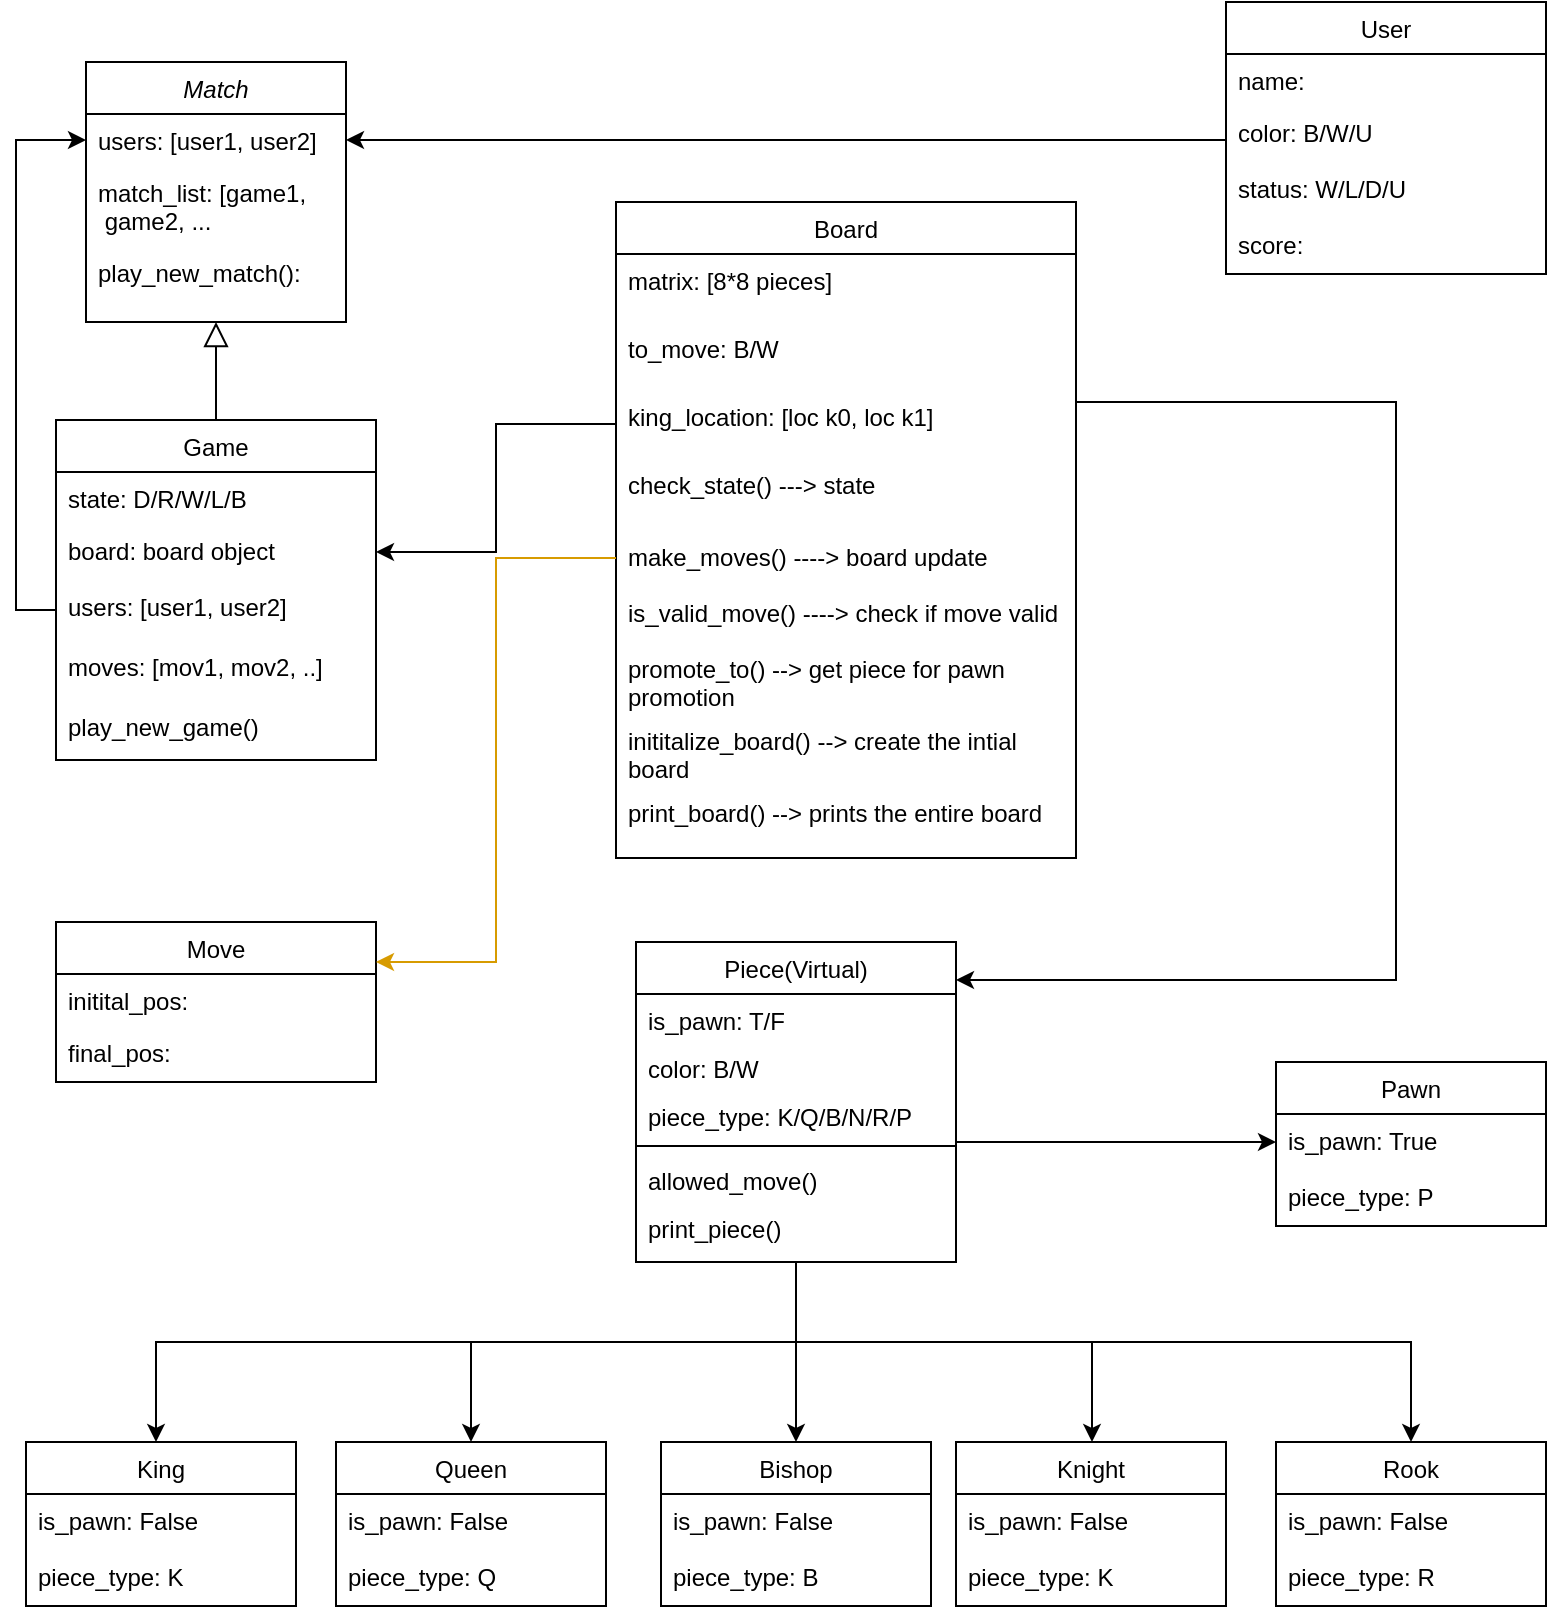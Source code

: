 <mxfile>
    <diagram id="C5RBs43oDa-KdzZeNtuy" name="Page-1">
        <mxGraphModel dx="650" dy="1816" grid="1" gridSize="10" guides="1" tooltips="1" connect="1" arrows="1" fold="1" page="1" pageScale="1" pageWidth="827" pageHeight="1169" math="0" shadow="0">
            <root>
                <mxCell id="WIyWlLk6GJQsqaUBKTNV-0"/>
                <mxCell id="WIyWlLk6GJQsqaUBKTNV-1" parent="WIyWlLk6GJQsqaUBKTNV-0"/>
                <mxCell id="zkfFHV4jXpPFQw0GAbJ--0" value="Match" style="swimlane;fontStyle=2;align=center;verticalAlign=top;childLayout=stackLayout;horizontal=1;startSize=26;horizontalStack=0;resizeParent=1;resizeLast=0;collapsible=1;marginBottom=0;rounded=0;shadow=0;strokeWidth=1;movable=1;resizable=1;rotatable=1;deletable=1;editable=1;locked=0;connectable=1;" parent="WIyWlLk6GJQsqaUBKTNV-1" vertex="1">
                    <mxGeometry x="45" y="-90" width="130" height="130" as="geometry">
                        <mxRectangle x="230" y="140" width="160" height="26" as="alternateBounds"/>
                    </mxGeometry>
                </mxCell>
                <mxCell id="zkfFHV4jXpPFQw0GAbJ--1" value="users: [user1, user2]" style="text;align=left;verticalAlign=top;spacingLeft=4;spacingRight=4;overflow=hidden;rotatable=0;points=[[0,0.5],[1,0.5]];portConstraint=eastwest;" parent="zkfFHV4jXpPFQw0GAbJ--0" vertex="1">
                    <mxGeometry y="26" width="130" height="26" as="geometry"/>
                </mxCell>
                <mxCell id="-LxhpRvGO5PDX3CScZYC-8" value="match_list: [game1,&#10; game2, ..." style="text;align=left;verticalAlign=top;spacingLeft=4;spacingRight=4;overflow=hidden;rotatable=0;points=[[0,0.5],[1,0.5]];portConstraint=eastwest;rounded=0;shadow=0;html=0;" parent="zkfFHV4jXpPFQw0GAbJ--0" vertex="1">
                    <mxGeometry y="52" width="130" height="40" as="geometry"/>
                </mxCell>
                <mxCell id="-LxhpRvGO5PDX3CScZYC-79" value="play_new_match():" style="text;align=left;verticalAlign=top;spacingLeft=4;spacingRight=4;overflow=hidden;rotatable=0;points=[[0,0.5],[1,0.5]];portConstraint=eastwest;rounded=0;shadow=0;html=0;" parent="zkfFHV4jXpPFQw0GAbJ--0" vertex="1">
                    <mxGeometry y="92" width="130" height="30" as="geometry"/>
                </mxCell>
                <mxCell id="zkfFHV4jXpPFQw0GAbJ--6" value="Game" style="swimlane;fontStyle=0;align=center;verticalAlign=top;childLayout=stackLayout;horizontal=1;startSize=26;horizontalStack=0;resizeParent=1;resizeLast=0;collapsible=1;marginBottom=0;rounded=0;shadow=0;strokeWidth=1;" parent="WIyWlLk6GJQsqaUBKTNV-1" vertex="1">
                    <mxGeometry x="30" y="89" width="160" height="170" as="geometry">
                        <mxRectangle x="130" y="380" width="160" height="26" as="alternateBounds"/>
                    </mxGeometry>
                </mxCell>
                <mxCell id="zkfFHV4jXpPFQw0GAbJ--7" value="state: D/R/W/L/B" style="text;align=left;verticalAlign=top;spacingLeft=4;spacingRight=4;overflow=hidden;rotatable=0;points=[[0,0.5],[1,0.5]];portConstraint=eastwest;" parent="zkfFHV4jXpPFQw0GAbJ--6" vertex="1">
                    <mxGeometry y="26" width="160" height="26" as="geometry"/>
                </mxCell>
                <mxCell id="zkfFHV4jXpPFQw0GAbJ--8" value="board: board object" style="text;align=left;verticalAlign=top;spacingLeft=4;spacingRight=4;overflow=hidden;rotatable=0;points=[[0,0.5],[1,0.5]];portConstraint=eastwest;rounded=0;shadow=0;html=0;" parent="zkfFHV4jXpPFQw0GAbJ--6" vertex="1">
                    <mxGeometry y="52" width="160" height="28" as="geometry"/>
                </mxCell>
                <mxCell id="-LxhpRvGO5PDX3CScZYC-65" value="users: [user1, user2]" style="text;align=left;verticalAlign=top;spacingLeft=4;spacingRight=4;overflow=hidden;rotatable=0;points=[[0,0.5],[1,0.5]];portConstraint=eastwest;rounded=0;shadow=0;html=0;" parent="zkfFHV4jXpPFQw0GAbJ--6" vertex="1">
                    <mxGeometry y="80" width="160" height="30" as="geometry"/>
                </mxCell>
                <mxCell id="-LxhpRvGO5PDX3CScZYC-75" value="moves: [mov1, mov2, ..]" style="text;align=left;verticalAlign=top;spacingLeft=4;spacingRight=4;overflow=hidden;rotatable=0;points=[[0,0.5],[1,0.5]];portConstraint=eastwest;rounded=0;shadow=0;html=0;" parent="zkfFHV4jXpPFQw0GAbJ--6" vertex="1">
                    <mxGeometry y="110" width="160" height="30" as="geometry"/>
                </mxCell>
                <mxCell id="-LxhpRvGO5PDX3CScZYC-77" value="play_new_game()" style="text;align=left;verticalAlign=top;spacingLeft=4;spacingRight=4;overflow=hidden;rotatable=0;points=[[0,0.5],[1,0.5]];portConstraint=eastwest;rounded=0;shadow=0;html=0;" parent="zkfFHV4jXpPFQw0GAbJ--6" vertex="1">
                    <mxGeometry y="140" width="160" height="30" as="geometry"/>
                </mxCell>
                <mxCell id="zkfFHV4jXpPFQw0GAbJ--12" value="" style="endArrow=block;endSize=10;endFill=0;shadow=0;strokeWidth=1;rounded=0;curved=0;edgeStyle=elbowEdgeStyle;elbow=vertical;" parent="WIyWlLk6GJQsqaUBKTNV-1" source="zkfFHV4jXpPFQw0GAbJ--6" target="zkfFHV4jXpPFQw0GAbJ--0" edge="1">
                    <mxGeometry width="160" relative="1" as="geometry">
                        <mxPoint x="25" y="193" as="sourcePoint"/>
                        <mxPoint x="25" y="193" as="targetPoint"/>
                    </mxGeometry>
                </mxCell>
                <mxCell id="-LxhpRvGO5PDX3CScZYC-31" style="edgeStyle=orthogonalEdgeStyle;rounded=0;orthogonalLoop=1;jettySize=auto;html=1;" parent="WIyWlLk6GJQsqaUBKTNV-1" source="zkfFHV4jXpPFQw0GAbJ--13" edge="1">
                    <mxGeometry relative="1" as="geometry">
                        <mxPoint x="80" y="600" as="targetPoint"/>
                        <Array as="points">
                            <mxPoint x="400" y="550"/>
                            <mxPoint x="80" y="550"/>
                        </Array>
                    </mxGeometry>
                </mxCell>
                <mxCell id="-LxhpRvGO5PDX3CScZYC-43" style="edgeStyle=orthogonalEdgeStyle;rounded=0;orthogonalLoop=1;jettySize=auto;html=1;exitX=0.5;exitY=1;exitDx=0;exitDy=0;entryX=0.5;entryY=0;entryDx=0;entryDy=0;" parent="WIyWlLk6GJQsqaUBKTNV-1" source="zkfFHV4jXpPFQw0GAbJ--13" target="-LxhpRvGO5PDX3CScZYC-40" edge="1">
                    <mxGeometry relative="1" as="geometry">
                        <Array as="points">
                            <mxPoint x="400" y="550"/>
                            <mxPoint x="237" y="550"/>
                        </Array>
                    </mxGeometry>
                </mxCell>
                <mxCell id="-LxhpRvGO5PDX3CScZYC-49" style="edgeStyle=orthogonalEdgeStyle;rounded=0;orthogonalLoop=1;jettySize=auto;html=1;entryX=0.5;entryY=0;entryDx=0;entryDy=0;" parent="WIyWlLk6GJQsqaUBKTNV-1" source="zkfFHV4jXpPFQw0GAbJ--13" target="-LxhpRvGO5PDX3CScZYC-46" edge="1">
                    <mxGeometry relative="1" as="geometry"/>
                </mxCell>
                <mxCell id="-LxhpRvGO5PDX3CScZYC-53" style="edgeStyle=orthogonalEdgeStyle;rounded=0;orthogonalLoop=1;jettySize=auto;html=1;" parent="WIyWlLk6GJQsqaUBKTNV-1" source="zkfFHV4jXpPFQw0GAbJ--13" target="-LxhpRvGO5PDX3CScZYC-50" edge="1">
                    <mxGeometry relative="1" as="geometry">
                        <Array as="points">
                            <mxPoint x="400" y="550"/>
                            <mxPoint x="548" y="550"/>
                        </Array>
                    </mxGeometry>
                </mxCell>
                <mxCell id="-LxhpRvGO5PDX3CScZYC-57" style="edgeStyle=orthogonalEdgeStyle;rounded=0;orthogonalLoop=1;jettySize=auto;html=1;entryX=0.5;entryY=0;entryDx=0;entryDy=0;" parent="WIyWlLk6GJQsqaUBKTNV-1" source="zkfFHV4jXpPFQw0GAbJ--13" target="-LxhpRvGO5PDX3CScZYC-54" edge="1">
                    <mxGeometry relative="1" as="geometry">
                        <Array as="points">
                            <mxPoint x="400" y="550"/>
                            <mxPoint x="707" y="550"/>
                        </Array>
                    </mxGeometry>
                </mxCell>
                <mxCell id="zkfFHV4jXpPFQw0GAbJ--13" value="Piece(Virtual)" style="swimlane;fontStyle=0;align=center;verticalAlign=top;childLayout=stackLayout;horizontal=1;startSize=26;horizontalStack=0;resizeParent=1;resizeLast=0;collapsible=1;marginBottom=0;rounded=0;shadow=0;strokeWidth=1;" parent="WIyWlLk6GJQsqaUBKTNV-1" vertex="1">
                    <mxGeometry x="320" y="350" width="160" height="160" as="geometry">
                        <mxRectangle x="340" y="380" width="170" height="26" as="alternateBounds"/>
                    </mxGeometry>
                </mxCell>
                <mxCell id="zkfFHV4jXpPFQw0GAbJ--14" value="is_pawn: T/F" style="text;align=left;verticalAlign=top;spacingLeft=4;spacingRight=4;overflow=hidden;rotatable=0;points=[[0,0.5],[1,0.5]];portConstraint=eastwest;" parent="zkfFHV4jXpPFQw0GAbJ--13" vertex="1">
                    <mxGeometry y="26" width="160" height="24" as="geometry"/>
                </mxCell>
                <mxCell id="-LxhpRvGO5PDX3CScZYC-27" value="color: B/W" style="text;align=left;verticalAlign=top;spacingLeft=4;spacingRight=4;overflow=hidden;rotatable=0;points=[[0,0.5],[1,0.5]];portConstraint=eastwest;" parent="zkfFHV4jXpPFQw0GAbJ--13" vertex="1">
                    <mxGeometry y="50" width="160" height="24" as="geometry"/>
                </mxCell>
                <mxCell id="-LxhpRvGO5PDX3CScZYC-30" value="piece_type: K/Q/B/N/R/P" style="text;align=left;verticalAlign=top;spacingLeft=4;spacingRight=4;overflow=hidden;rotatable=0;points=[[0,0.5],[1,0.5]];portConstraint=eastwest;" parent="zkfFHV4jXpPFQw0GAbJ--13" vertex="1">
                    <mxGeometry y="74" width="160" height="24" as="geometry"/>
                </mxCell>
                <mxCell id="zkfFHV4jXpPFQw0GAbJ--15" value="" style="line;html=1;strokeWidth=1;align=left;verticalAlign=middle;spacingTop=-1;spacingLeft=3;spacingRight=3;rotatable=0;labelPosition=right;points=[];portConstraint=eastwest;" parent="zkfFHV4jXpPFQw0GAbJ--13" vertex="1">
                    <mxGeometry y="98" width="160" height="8" as="geometry"/>
                </mxCell>
                <mxCell id="-LxhpRvGO5PDX3CScZYC-28" value="allowed_move()" style="text;align=left;verticalAlign=top;spacingLeft=4;spacingRight=4;overflow=hidden;rotatable=0;points=[[0,0.5],[1,0.5]];portConstraint=eastwest;" parent="zkfFHV4jXpPFQw0GAbJ--13" vertex="1">
                    <mxGeometry y="106" width="160" height="24" as="geometry"/>
                </mxCell>
                <mxCell id="-LxhpRvGO5PDX3CScZYC-45" value="print_piece()" style="text;align=left;verticalAlign=top;spacingLeft=4;spacingRight=4;overflow=hidden;rotatable=0;points=[[0,0.5],[1,0.5]];portConstraint=eastwest;" parent="zkfFHV4jXpPFQw0GAbJ--13" vertex="1">
                    <mxGeometry y="130" width="160" height="24" as="geometry"/>
                </mxCell>
                <mxCell id="zkfFHV4jXpPFQw0GAbJ--17" value="Board" style="swimlane;fontStyle=0;align=center;verticalAlign=top;childLayout=stackLayout;horizontal=1;startSize=26;horizontalStack=0;resizeParent=1;resizeLast=0;collapsible=1;marginBottom=0;rounded=0;shadow=0;strokeWidth=1;movable=1;resizable=1;rotatable=1;deletable=1;editable=1;locked=0;connectable=1;" parent="WIyWlLk6GJQsqaUBKTNV-1" vertex="1">
                    <mxGeometry x="310" y="-20" width="230" height="328" as="geometry">
                        <mxRectangle x="550" y="140" width="160" height="26" as="alternateBounds"/>
                    </mxGeometry>
                </mxCell>
                <mxCell id="-LxhpRvGO5PDX3CScZYC-23" value="matrix: [8*8 pieces]" style="text;align=left;verticalAlign=top;spacingLeft=4;spacingRight=4;overflow=hidden;rotatable=0;points=[[0,0.5],[1,0.5]];portConstraint=eastwest;" parent="zkfFHV4jXpPFQw0GAbJ--17" vertex="1">
                    <mxGeometry y="26" width="230" height="34" as="geometry"/>
                </mxCell>
                <mxCell id="-LxhpRvGO5PDX3CScZYC-67" value="to_move: B/W" style="text;align=left;verticalAlign=top;spacingLeft=4;spacingRight=4;overflow=hidden;rotatable=0;points=[[0,0.5],[1,0.5]];portConstraint=eastwest;" parent="zkfFHV4jXpPFQw0GAbJ--17" vertex="1">
                    <mxGeometry y="60" width="230" height="34" as="geometry"/>
                </mxCell>
                <mxCell id="zkfFHV4jXpPFQw0GAbJ--18" value="king_location: [loc k0, loc k1]" style="text;align=left;verticalAlign=top;spacingLeft=4;spacingRight=4;overflow=hidden;rotatable=0;points=[[0,0.5],[1,0.5]];portConstraint=eastwest;" parent="zkfFHV4jXpPFQw0GAbJ--17" vertex="1">
                    <mxGeometry y="94" width="230" height="34" as="geometry"/>
                </mxCell>
                <mxCell id="-LxhpRvGO5PDX3CScZYC-16" value="check_state() ---&gt; state" style="text;align=left;verticalAlign=top;spacingLeft=4;spacingRight=4;overflow=hidden;rotatable=0;points=[[0,0.5],[1,0.5]];portConstraint=eastwest;rounded=0;shadow=0;html=0;" parent="zkfFHV4jXpPFQw0GAbJ--17" vertex="1">
                    <mxGeometry y="128" width="230" height="36" as="geometry"/>
                </mxCell>
                <mxCell id="-LxhpRvGO5PDX3CScZYC-18" value="make_moves() ----&gt; board update" style="text;align=left;verticalAlign=top;spacingLeft=4;spacingRight=4;overflow=hidden;rotatable=0;points=[[0,0.5],[1,0.5]];portConstraint=eastwest;rounded=0;shadow=0;html=0;" parent="zkfFHV4jXpPFQw0GAbJ--17" vertex="1">
                    <mxGeometry y="164" width="230" height="28" as="geometry"/>
                </mxCell>
                <mxCell id="-LxhpRvGO5PDX3CScZYC-19" value="is_valid_move() ----&gt; check if move valid" style="text;align=left;verticalAlign=top;spacingLeft=4;spacingRight=4;overflow=hidden;rotatable=0;points=[[0,0.5],[1,0.5]];portConstraint=eastwest;rounded=0;shadow=0;html=0;" parent="zkfFHV4jXpPFQw0GAbJ--17" vertex="1">
                    <mxGeometry y="192" width="230" height="28" as="geometry"/>
                </mxCell>
                <mxCell id="-LxhpRvGO5PDX3CScZYC-20" value="promote_to() --&gt; get piece for pawn &#10;promotion" style="text;align=left;verticalAlign=top;spacingLeft=4;spacingRight=4;overflow=hidden;rotatable=0;points=[[0,0.5],[1,0.5]];portConstraint=eastwest;rounded=0;shadow=0;html=0;" parent="zkfFHV4jXpPFQw0GAbJ--17" vertex="1">
                    <mxGeometry y="220" width="230" height="36" as="geometry"/>
                </mxCell>
                <mxCell id="-LxhpRvGO5PDX3CScZYC-66" value="inititalize_board() --&gt; create the intial &#10;board" style="text;align=left;verticalAlign=top;spacingLeft=4;spacingRight=4;overflow=hidden;rotatable=0;points=[[0,0.5],[1,0.5]];portConstraint=eastwest;rounded=0;shadow=0;html=0;" parent="zkfFHV4jXpPFQw0GAbJ--17" vertex="1">
                    <mxGeometry y="256" width="230" height="36" as="geometry"/>
                </mxCell>
                <mxCell id="-LxhpRvGO5PDX3CScZYC-81" value="print_board() --&gt; prints the entire board" style="text;align=left;verticalAlign=top;spacingLeft=4;spacingRight=4;overflow=hidden;rotatable=0;points=[[0,0.5],[1,0.5]];portConstraint=eastwest;rounded=0;shadow=0;html=0;" parent="zkfFHV4jXpPFQw0GAbJ--17" vertex="1">
                    <mxGeometry y="292" width="230" height="36" as="geometry"/>
                </mxCell>
                <mxCell id="-LxhpRvGO5PDX3CScZYC-17" style="edgeStyle=orthogonalEdgeStyle;rounded=0;orthogonalLoop=1;jettySize=auto;html=1;entryX=1;entryY=0.5;entryDx=0;entryDy=0;" parent="WIyWlLk6GJQsqaUBKTNV-1" source="zkfFHV4jXpPFQw0GAbJ--18" target="zkfFHV4jXpPFQw0GAbJ--8" edge="1">
                    <mxGeometry relative="1" as="geometry"/>
                </mxCell>
                <mxCell id="-LxhpRvGO5PDX3CScZYC-32" value="King" style="swimlane;fontStyle=0;align=center;verticalAlign=top;childLayout=stackLayout;horizontal=1;startSize=26;horizontalStack=0;resizeParent=1;resizeLast=0;collapsible=1;marginBottom=0;rounded=0;shadow=0;strokeWidth=1;" parent="WIyWlLk6GJQsqaUBKTNV-1" vertex="1">
                    <mxGeometry x="15" y="600" width="135" height="82" as="geometry">
                        <mxRectangle x="130" y="380" width="160" height="26" as="alternateBounds"/>
                    </mxGeometry>
                </mxCell>
                <mxCell id="-LxhpRvGO5PDX3CScZYC-34" value="is_pawn: False" style="text;align=left;verticalAlign=top;spacingLeft=4;spacingRight=4;overflow=hidden;rotatable=0;points=[[0,0.5],[1,0.5]];portConstraint=eastwest;rounded=0;shadow=0;html=0;" parent="-LxhpRvGO5PDX3CScZYC-32" vertex="1">
                    <mxGeometry y="26" width="135" height="28" as="geometry"/>
                </mxCell>
                <mxCell id="-LxhpRvGO5PDX3CScZYC-38" value="piece_type: K" style="text;align=left;verticalAlign=top;spacingLeft=4;spacingRight=4;overflow=hidden;rotatable=0;points=[[0,0.5],[1,0.5]];portConstraint=eastwest;rounded=0;shadow=0;html=0;" parent="-LxhpRvGO5PDX3CScZYC-32" vertex="1">
                    <mxGeometry y="54" width="135" height="28" as="geometry"/>
                </mxCell>
                <mxCell id="-LxhpRvGO5PDX3CScZYC-40" value="Queen" style="swimlane;fontStyle=0;align=center;verticalAlign=top;childLayout=stackLayout;horizontal=1;startSize=26;horizontalStack=0;resizeParent=1;resizeLast=0;collapsible=1;marginBottom=0;rounded=0;shadow=0;strokeWidth=1;" parent="WIyWlLk6GJQsqaUBKTNV-1" vertex="1">
                    <mxGeometry x="170" y="600" width="135" height="82" as="geometry">
                        <mxRectangle x="130" y="380" width="160" height="26" as="alternateBounds"/>
                    </mxGeometry>
                </mxCell>
                <mxCell id="-LxhpRvGO5PDX3CScZYC-41" value="is_pawn: False" style="text;align=left;verticalAlign=top;spacingLeft=4;spacingRight=4;overflow=hidden;rotatable=0;points=[[0,0.5],[1,0.5]];portConstraint=eastwest;rounded=0;shadow=0;html=0;" parent="-LxhpRvGO5PDX3CScZYC-40" vertex="1">
                    <mxGeometry y="26" width="135" height="28" as="geometry"/>
                </mxCell>
                <mxCell id="-LxhpRvGO5PDX3CScZYC-42" value="piece_type: Q" style="text;align=left;verticalAlign=top;spacingLeft=4;spacingRight=4;overflow=hidden;rotatable=0;points=[[0,0.5],[1,0.5]];portConstraint=eastwest;rounded=0;shadow=0;html=0;" parent="-LxhpRvGO5PDX3CScZYC-40" vertex="1">
                    <mxGeometry y="54" width="135" height="28" as="geometry"/>
                </mxCell>
                <mxCell id="-LxhpRvGO5PDX3CScZYC-46" value="Bishop" style="swimlane;fontStyle=0;align=center;verticalAlign=top;childLayout=stackLayout;horizontal=1;startSize=26;horizontalStack=0;resizeParent=1;resizeLast=0;collapsible=1;marginBottom=0;rounded=0;shadow=0;strokeWidth=1;" parent="WIyWlLk6GJQsqaUBKTNV-1" vertex="1">
                    <mxGeometry x="332.5" y="600" width="135" height="82" as="geometry">
                        <mxRectangle x="130" y="380" width="160" height="26" as="alternateBounds"/>
                    </mxGeometry>
                </mxCell>
                <mxCell id="-LxhpRvGO5PDX3CScZYC-47" value="is_pawn: False" style="text;align=left;verticalAlign=top;spacingLeft=4;spacingRight=4;overflow=hidden;rotatable=0;points=[[0,0.5],[1,0.5]];portConstraint=eastwest;rounded=0;shadow=0;html=0;" parent="-LxhpRvGO5PDX3CScZYC-46" vertex="1">
                    <mxGeometry y="26" width="135" height="28" as="geometry"/>
                </mxCell>
                <mxCell id="-LxhpRvGO5PDX3CScZYC-48" value="piece_type: B" style="text;align=left;verticalAlign=top;spacingLeft=4;spacingRight=4;overflow=hidden;rotatable=0;points=[[0,0.5],[1,0.5]];portConstraint=eastwest;rounded=0;shadow=0;html=0;" parent="-LxhpRvGO5PDX3CScZYC-46" vertex="1">
                    <mxGeometry y="54" width="135" height="28" as="geometry"/>
                </mxCell>
                <mxCell id="-LxhpRvGO5PDX3CScZYC-50" value="Knight" style="swimlane;fontStyle=0;align=center;verticalAlign=top;childLayout=stackLayout;horizontal=1;startSize=26;horizontalStack=0;resizeParent=1;resizeLast=0;collapsible=1;marginBottom=0;rounded=0;shadow=0;strokeWidth=1;" parent="WIyWlLk6GJQsqaUBKTNV-1" vertex="1">
                    <mxGeometry x="480" y="600" width="135" height="82" as="geometry">
                        <mxRectangle x="130" y="380" width="160" height="26" as="alternateBounds"/>
                    </mxGeometry>
                </mxCell>
                <mxCell id="-LxhpRvGO5PDX3CScZYC-51" value="is_pawn: False" style="text;align=left;verticalAlign=top;spacingLeft=4;spacingRight=4;overflow=hidden;rotatable=0;points=[[0,0.5],[1,0.5]];portConstraint=eastwest;rounded=0;shadow=0;html=0;" parent="-LxhpRvGO5PDX3CScZYC-50" vertex="1">
                    <mxGeometry y="26" width="135" height="28" as="geometry"/>
                </mxCell>
                <mxCell id="-LxhpRvGO5PDX3CScZYC-52" value="piece_type: K" style="text;align=left;verticalAlign=top;spacingLeft=4;spacingRight=4;overflow=hidden;rotatable=0;points=[[0,0.5],[1,0.5]];portConstraint=eastwest;rounded=0;shadow=0;html=0;" parent="-LxhpRvGO5PDX3CScZYC-50" vertex="1">
                    <mxGeometry y="54" width="135" height="28" as="geometry"/>
                </mxCell>
                <mxCell id="-LxhpRvGO5PDX3CScZYC-54" value="Rook" style="swimlane;fontStyle=0;align=center;verticalAlign=top;childLayout=stackLayout;horizontal=1;startSize=26;horizontalStack=0;resizeParent=1;resizeLast=0;collapsible=1;marginBottom=0;rounded=0;shadow=0;strokeWidth=1;" parent="WIyWlLk6GJQsqaUBKTNV-1" vertex="1">
                    <mxGeometry x="640" y="600" width="135" height="82" as="geometry">
                        <mxRectangle x="130" y="380" width="160" height="26" as="alternateBounds"/>
                    </mxGeometry>
                </mxCell>
                <mxCell id="-LxhpRvGO5PDX3CScZYC-55" value="is_pawn: False" style="text;align=left;verticalAlign=top;spacingLeft=4;spacingRight=4;overflow=hidden;rotatable=0;points=[[0,0.5],[1,0.5]];portConstraint=eastwest;rounded=0;shadow=0;html=0;" parent="-LxhpRvGO5PDX3CScZYC-54" vertex="1">
                    <mxGeometry y="26" width="135" height="28" as="geometry"/>
                </mxCell>
                <mxCell id="-LxhpRvGO5PDX3CScZYC-56" value="piece_type: R" style="text;align=left;verticalAlign=top;spacingLeft=4;spacingRight=4;overflow=hidden;rotatable=0;points=[[0,0.5],[1,0.5]];portConstraint=eastwest;rounded=0;shadow=0;html=0;" parent="-LxhpRvGO5PDX3CScZYC-54" vertex="1">
                    <mxGeometry y="54" width="135" height="28" as="geometry"/>
                </mxCell>
                <mxCell id="-LxhpRvGO5PDX3CScZYC-60" style="edgeStyle=orthogonalEdgeStyle;rounded=0;orthogonalLoop=1;jettySize=auto;html=1;exitX=1;exitY=0.5;exitDx=0;exitDy=0;entryX=1;entryY=0.5;entryDx=0;entryDy=0;" parent="WIyWlLk6GJQsqaUBKTNV-1" edge="1">
                    <mxGeometry relative="1" as="geometry">
                        <mxPoint x="540" y="40" as="sourcePoint"/>
                        <mxPoint x="480" y="369" as="targetPoint"/>
                        <Array as="points">
                            <mxPoint x="540" y="80"/>
                            <mxPoint x="700" y="80"/>
                            <mxPoint x="700" y="369"/>
                        </Array>
                    </mxGeometry>
                </mxCell>
                <mxCell id="-LxhpRvGO5PDX3CScZYC-61" value="Pawn" style="swimlane;fontStyle=0;align=center;verticalAlign=top;childLayout=stackLayout;horizontal=1;startSize=26;horizontalStack=0;resizeParent=1;resizeLast=0;collapsible=1;marginBottom=0;rounded=0;shadow=0;strokeWidth=1;" parent="WIyWlLk6GJQsqaUBKTNV-1" vertex="1">
                    <mxGeometry x="640" y="410" width="135" height="82" as="geometry">
                        <mxRectangle x="130" y="380" width="160" height="26" as="alternateBounds"/>
                    </mxGeometry>
                </mxCell>
                <mxCell id="-LxhpRvGO5PDX3CScZYC-62" value="is_pawn: True" style="text;align=left;verticalAlign=top;spacingLeft=4;spacingRight=4;overflow=hidden;rotatable=0;points=[[0,0.5],[1,0.5]];portConstraint=eastwest;rounded=0;shadow=0;html=0;" parent="-LxhpRvGO5PDX3CScZYC-61" vertex="1">
                    <mxGeometry y="26" width="135" height="28" as="geometry"/>
                </mxCell>
                <mxCell id="-LxhpRvGO5PDX3CScZYC-63" value="piece_type: P" style="text;align=left;verticalAlign=top;spacingLeft=4;spacingRight=4;overflow=hidden;rotatable=0;points=[[0,0.5],[1,0.5]];portConstraint=eastwest;rounded=0;shadow=0;html=0;" parent="-LxhpRvGO5PDX3CScZYC-61" vertex="1">
                    <mxGeometry y="54" width="135" height="28" as="geometry"/>
                </mxCell>
                <mxCell id="-LxhpRvGO5PDX3CScZYC-64" style="edgeStyle=orthogonalEdgeStyle;rounded=0;orthogonalLoop=1;jettySize=auto;html=1;exitX=1;exitY=-0.042;exitDx=0;exitDy=0;exitPerimeter=0;" parent="WIyWlLk6GJQsqaUBKTNV-1" source="-LxhpRvGO5PDX3CScZYC-28" target="-LxhpRvGO5PDX3CScZYC-62" edge="1">
                    <mxGeometry relative="1" as="geometry">
                        <Array as="points">
                            <mxPoint x="480" y="450"/>
                        </Array>
                    </mxGeometry>
                </mxCell>
                <mxCell id="-LxhpRvGO5PDX3CScZYC-69" value="Move" style="swimlane;fontStyle=0;align=center;verticalAlign=top;childLayout=stackLayout;horizontal=1;startSize=26;horizontalStack=0;resizeParent=1;resizeLast=0;collapsible=1;marginBottom=0;rounded=0;shadow=0;strokeWidth=1;" parent="WIyWlLk6GJQsqaUBKTNV-1" vertex="1">
                    <mxGeometry x="30" y="340" width="160" height="80" as="geometry">
                        <mxRectangle x="130" y="380" width="160" height="26" as="alternateBounds"/>
                    </mxGeometry>
                </mxCell>
                <mxCell id="-LxhpRvGO5PDX3CScZYC-70" value="initital_pos:" style="text;align=left;verticalAlign=top;spacingLeft=4;spacingRight=4;overflow=hidden;rotatable=0;points=[[0,0.5],[1,0.5]];portConstraint=eastwest;" parent="-LxhpRvGO5PDX3CScZYC-69" vertex="1">
                    <mxGeometry y="26" width="160" height="26" as="geometry"/>
                </mxCell>
                <mxCell id="-LxhpRvGO5PDX3CScZYC-71" value="final_pos:" style="text;align=left;verticalAlign=top;spacingLeft=4;spacingRight=4;overflow=hidden;rotatable=0;points=[[0,0.5],[1,0.5]];portConstraint=eastwest;rounded=0;shadow=0;html=0;" parent="-LxhpRvGO5PDX3CScZYC-69" vertex="1">
                    <mxGeometry y="52" width="160" height="28" as="geometry"/>
                </mxCell>
                <mxCell id="-LxhpRvGO5PDX3CScZYC-73" style="edgeStyle=orthogonalEdgeStyle;rounded=0;orthogonalLoop=1;jettySize=auto;html=1;entryX=1;entryY=0.25;entryDx=0;entryDy=0;fillColor=#ffe6cc;strokeColor=#d79b00;" parent="WIyWlLk6GJQsqaUBKTNV-1" source="-LxhpRvGO5PDX3CScZYC-18" target="-LxhpRvGO5PDX3CScZYC-69" edge="1">
                    <mxGeometry relative="1" as="geometry"/>
                </mxCell>
                <mxCell id="OLbjxxOKFaGe89O72nue-0" value="User" style="swimlane;fontStyle=0;align=center;verticalAlign=top;childLayout=stackLayout;horizontal=1;startSize=26;horizontalStack=0;resizeParent=1;resizeLast=0;collapsible=1;marginBottom=0;rounded=0;shadow=0;strokeWidth=1;" parent="WIyWlLk6GJQsqaUBKTNV-1" vertex="1">
                    <mxGeometry x="615" y="-120" width="160" height="136" as="geometry">
                        <mxRectangle x="130" y="380" width="160" height="26" as="alternateBounds"/>
                    </mxGeometry>
                </mxCell>
                <mxCell id="OLbjxxOKFaGe89O72nue-1" value="name: " style="text;align=left;verticalAlign=top;spacingLeft=4;spacingRight=4;overflow=hidden;rotatable=0;points=[[0,0.5],[1,0.5]];portConstraint=eastwest;" parent="OLbjxxOKFaGe89O72nue-0" vertex="1">
                    <mxGeometry y="26" width="160" height="26" as="geometry"/>
                </mxCell>
                <mxCell id="OLbjxxOKFaGe89O72nue-2" value="color: B/W/U" style="text;align=left;verticalAlign=top;spacingLeft=4;spacingRight=4;overflow=hidden;rotatable=0;points=[[0,0.5],[1,0.5]];portConstraint=eastwest;rounded=0;shadow=0;html=0;" parent="OLbjxxOKFaGe89O72nue-0" vertex="1">
                    <mxGeometry y="52" width="160" height="28" as="geometry"/>
                </mxCell>
                <mxCell id="OLbjxxOKFaGe89O72nue-3" value="status: W/L/D/U" style="text;align=left;verticalAlign=top;spacingLeft=4;spacingRight=4;overflow=hidden;rotatable=0;points=[[0,0.5],[1,0.5]];portConstraint=eastwest;rounded=0;shadow=0;html=0;" parent="OLbjxxOKFaGe89O72nue-0" vertex="1">
                    <mxGeometry y="80" width="160" height="28" as="geometry"/>
                </mxCell>
                <mxCell id="OLbjxxOKFaGe89O72nue-10" value="score: " style="text;align=left;verticalAlign=top;spacingLeft=4;spacingRight=4;overflow=hidden;rotatable=0;points=[[0,0.5],[1,0.5]];portConstraint=eastwest;rounded=0;shadow=0;html=0;" parent="OLbjxxOKFaGe89O72nue-0" vertex="1">
                    <mxGeometry y="108" width="160" height="28" as="geometry"/>
                </mxCell>
                <mxCell id="OLbjxxOKFaGe89O72nue-5" style="edgeStyle=orthogonalEdgeStyle;rounded=0;orthogonalLoop=1;jettySize=auto;html=1;entryX=1;entryY=0.5;entryDx=0;entryDy=0;" parent="WIyWlLk6GJQsqaUBKTNV-1" source="OLbjxxOKFaGe89O72nue-2" target="zkfFHV4jXpPFQw0GAbJ--1" edge="1">
                    <mxGeometry relative="1" as="geometry">
                        <Array as="points">
                            <mxPoint x="510" y="-51"/>
                            <mxPoint x="510" y="-51"/>
                        </Array>
                    </mxGeometry>
                </mxCell>
                <mxCell id="OLbjxxOKFaGe89O72nue-9" style="edgeStyle=orthogonalEdgeStyle;rounded=0;orthogonalLoop=1;jettySize=auto;html=1;entryX=0;entryY=0.5;entryDx=0;entryDy=0;" parent="WIyWlLk6GJQsqaUBKTNV-1" source="-LxhpRvGO5PDX3CScZYC-65" target="zkfFHV4jXpPFQw0GAbJ--1" edge="1">
                    <mxGeometry relative="1" as="geometry"/>
                </mxCell>
            </root>
        </mxGraphModel>
    </diagram>
</mxfile>